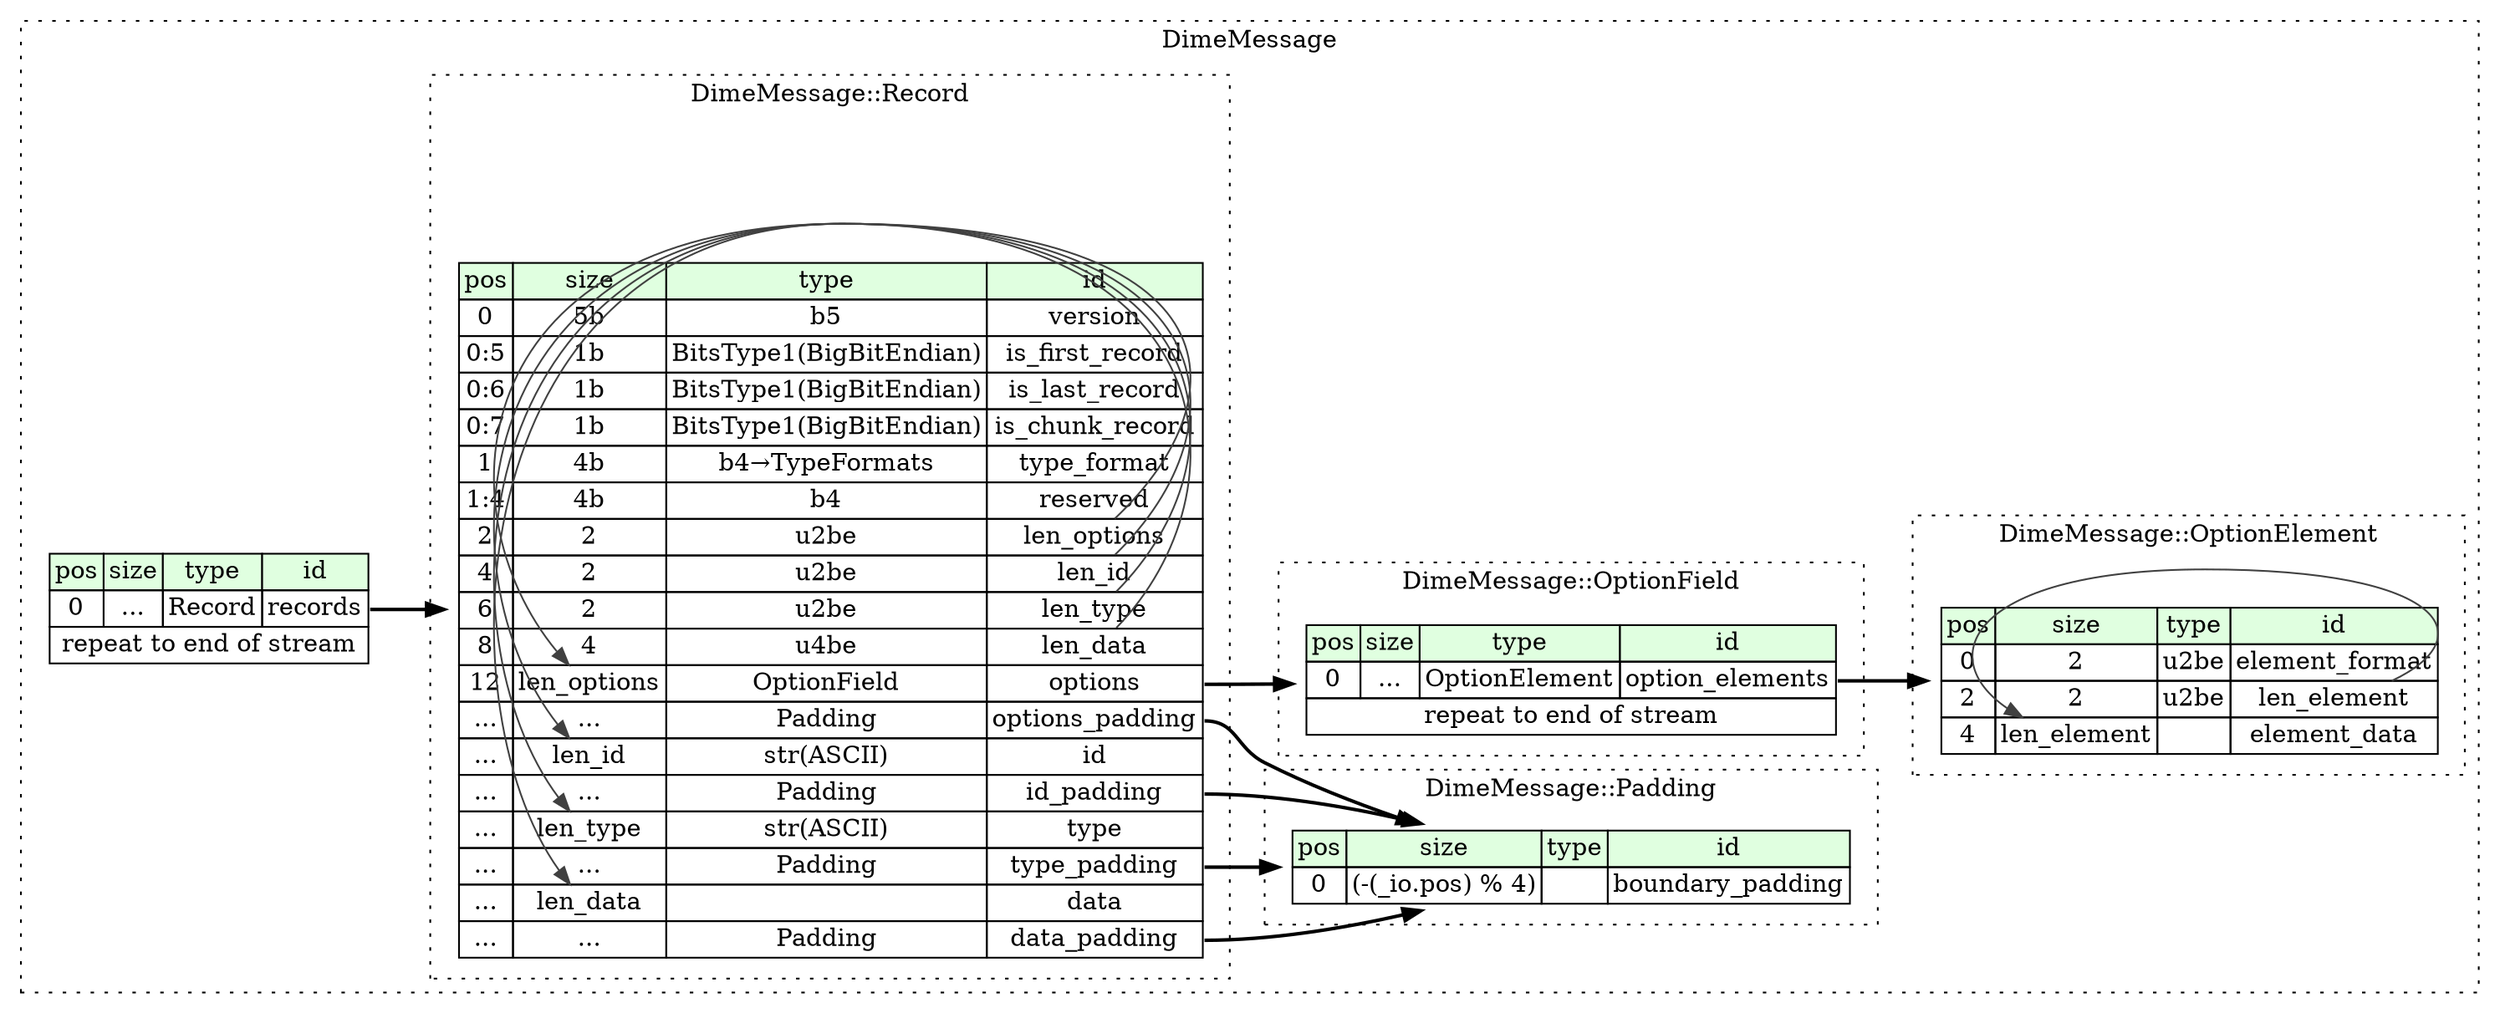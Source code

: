 digraph {
	rankdir=LR;
	node [shape=plaintext];
	subgraph cluster__dime_message {
		label="DimeMessage";
		graph[style=dotted];

		dime_message__seq [label=<<TABLE BORDER="0" CELLBORDER="1" CELLSPACING="0">
			<TR><TD BGCOLOR="#E0FFE0">pos</TD><TD BGCOLOR="#E0FFE0">size</TD><TD BGCOLOR="#E0FFE0">type</TD><TD BGCOLOR="#E0FFE0">id</TD></TR>
			<TR><TD PORT="records_pos">0</TD><TD PORT="records_size">...</TD><TD>Record</TD><TD PORT="records_type">records</TD></TR>
			<TR><TD COLSPAN="4" PORT="records__repeat">repeat to end of stream</TD></TR>
		</TABLE>>];
		subgraph cluster__padding {
			label="DimeMessage::Padding";
			graph[style=dotted];

			padding__seq [label=<<TABLE BORDER="0" CELLBORDER="1" CELLSPACING="0">
				<TR><TD BGCOLOR="#E0FFE0">pos</TD><TD BGCOLOR="#E0FFE0">size</TD><TD BGCOLOR="#E0FFE0">type</TD><TD BGCOLOR="#E0FFE0">id</TD></TR>
				<TR><TD PORT="boundary_padding_pos">0</TD><TD PORT="boundary_padding_size">(-(_io.pos) % 4)</TD><TD></TD><TD PORT="boundary_padding_type">boundary_padding</TD></TR>
			</TABLE>>];
		}
		subgraph cluster__option_field {
			label="DimeMessage::OptionField";
			graph[style=dotted];

			option_field__seq [label=<<TABLE BORDER="0" CELLBORDER="1" CELLSPACING="0">
				<TR><TD BGCOLOR="#E0FFE0">pos</TD><TD BGCOLOR="#E0FFE0">size</TD><TD BGCOLOR="#E0FFE0">type</TD><TD BGCOLOR="#E0FFE0">id</TD></TR>
				<TR><TD PORT="option_elements_pos">0</TD><TD PORT="option_elements_size">...</TD><TD>OptionElement</TD><TD PORT="option_elements_type">option_elements</TD></TR>
				<TR><TD COLSPAN="4" PORT="option_elements__repeat">repeat to end of stream</TD></TR>
			</TABLE>>];
		}
		subgraph cluster__option_element {
			label="DimeMessage::OptionElement";
			graph[style=dotted];

			option_element__seq [label=<<TABLE BORDER="0" CELLBORDER="1" CELLSPACING="0">
				<TR><TD BGCOLOR="#E0FFE0">pos</TD><TD BGCOLOR="#E0FFE0">size</TD><TD BGCOLOR="#E0FFE0">type</TD><TD BGCOLOR="#E0FFE0">id</TD></TR>
				<TR><TD PORT="element_format_pos">0</TD><TD PORT="element_format_size">2</TD><TD>u2be</TD><TD PORT="element_format_type">element_format</TD></TR>
				<TR><TD PORT="len_element_pos">2</TD><TD PORT="len_element_size">2</TD><TD>u2be</TD><TD PORT="len_element_type">len_element</TD></TR>
				<TR><TD PORT="element_data_pos">4</TD><TD PORT="element_data_size">len_element</TD><TD></TD><TD PORT="element_data_type">element_data</TD></TR>
			</TABLE>>];
		}
		subgraph cluster__record {
			label="DimeMessage::Record";
			graph[style=dotted];

			record__seq [label=<<TABLE BORDER="0" CELLBORDER="1" CELLSPACING="0">
				<TR><TD BGCOLOR="#E0FFE0">pos</TD><TD BGCOLOR="#E0FFE0">size</TD><TD BGCOLOR="#E0FFE0">type</TD><TD BGCOLOR="#E0FFE0">id</TD></TR>
				<TR><TD PORT="version_pos">0</TD><TD PORT="version_size">5b</TD><TD>b5</TD><TD PORT="version_type">version</TD></TR>
				<TR><TD PORT="is_first_record_pos">0:5</TD><TD PORT="is_first_record_size">1b</TD><TD>BitsType1(BigBitEndian)</TD><TD PORT="is_first_record_type">is_first_record</TD></TR>
				<TR><TD PORT="is_last_record_pos">0:6</TD><TD PORT="is_last_record_size">1b</TD><TD>BitsType1(BigBitEndian)</TD><TD PORT="is_last_record_type">is_last_record</TD></TR>
				<TR><TD PORT="is_chunk_record_pos">0:7</TD><TD PORT="is_chunk_record_size">1b</TD><TD>BitsType1(BigBitEndian)</TD><TD PORT="is_chunk_record_type">is_chunk_record</TD></TR>
				<TR><TD PORT="type_format_pos">1</TD><TD PORT="type_format_size">4b</TD><TD>b4→TypeFormats</TD><TD PORT="type_format_type">type_format</TD></TR>
				<TR><TD PORT="reserved_pos">1:4</TD><TD PORT="reserved_size">4b</TD><TD>b4</TD><TD PORT="reserved_type">reserved</TD></TR>
				<TR><TD PORT="len_options_pos">2</TD><TD PORT="len_options_size">2</TD><TD>u2be</TD><TD PORT="len_options_type">len_options</TD></TR>
				<TR><TD PORT="len_id_pos">4</TD><TD PORT="len_id_size">2</TD><TD>u2be</TD><TD PORT="len_id_type">len_id</TD></TR>
				<TR><TD PORT="len_type_pos">6</TD><TD PORT="len_type_size">2</TD><TD>u2be</TD><TD PORT="len_type_type">len_type</TD></TR>
				<TR><TD PORT="len_data_pos">8</TD><TD PORT="len_data_size">4</TD><TD>u4be</TD><TD PORT="len_data_type">len_data</TD></TR>
				<TR><TD PORT="options_pos">12</TD><TD PORT="options_size">len_options</TD><TD>OptionField</TD><TD PORT="options_type">options</TD></TR>
				<TR><TD PORT="options_padding_pos">...</TD><TD PORT="options_padding_size">...</TD><TD>Padding</TD><TD PORT="options_padding_type">options_padding</TD></TR>
				<TR><TD PORT="id_pos">...</TD><TD PORT="id_size">len_id</TD><TD>str(ASCII)</TD><TD PORT="id_type">id</TD></TR>
				<TR><TD PORT="id_padding_pos">...</TD><TD PORT="id_padding_size">...</TD><TD>Padding</TD><TD PORT="id_padding_type">id_padding</TD></TR>
				<TR><TD PORT="type_pos">...</TD><TD PORT="type_size">len_type</TD><TD>str(ASCII)</TD><TD PORT="type_type">type</TD></TR>
				<TR><TD PORT="type_padding_pos">...</TD><TD PORT="type_padding_size">...</TD><TD>Padding</TD><TD PORT="type_padding_type">type_padding</TD></TR>
				<TR><TD PORT="data_pos">...</TD><TD PORT="data_size">len_data</TD><TD></TD><TD PORT="data_type">data</TD></TR>
				<TR><TD PORT="data_padding_pos">...</TD><TD PORT="data_padding_size">...</TD><TD>Padding</TD><TD PORT="data_padding_type">data_padding</TD></TR>
			</TABLE>>];
		}
	}
	dime_message__seq:records_type -> record__seq [style=bold];
	option_field__seq:option_elements_type -> option_element__seq [style=bold];
	option_element__seq:len_element_type -> option_element__seq:element_data_size [color="#404040"];
	record__seq:len_options_type -> record__seq:options_size [color="#404040"];
	record__seq:options_type -> option_field__seq [style=bold];
	record__seq:options_padding_type -> padding__seq [style=bold];
	record__seq:len_id_type -> record__seq:id_size [color="#404040"];
	record__seq:id_padding_type -> padding__seq [style=bold];
	record__seq:len_type_type -> record__seq:type_size [color="#404040"];
	record__seq:type_padding_type -> padding__seq [style=bold];
	record__seq:len_data_type -> record__seq:data_size [color="#404040"];
	record__seq:data_padding_type -> padding__seq [style=bold];
}

